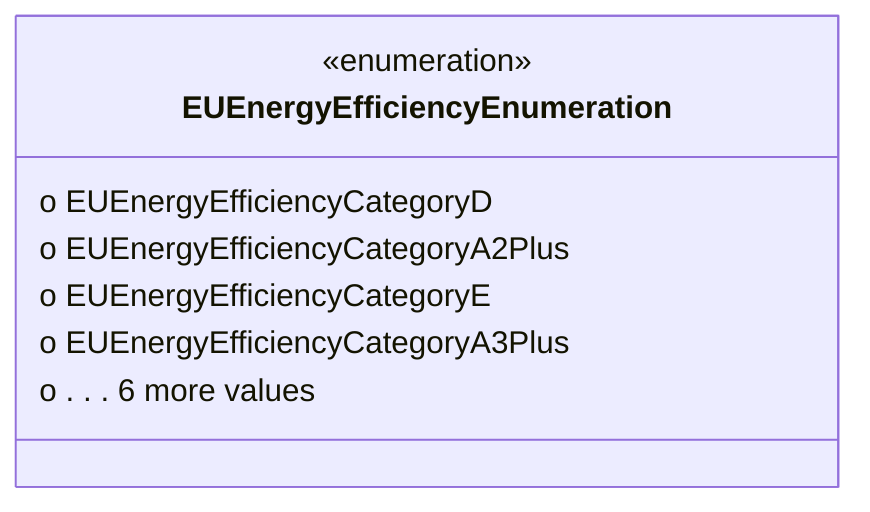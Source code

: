 classDiagram
  class EUEnergyEfficiencyEnumeration {
<<enumeration>>
  o EUEnergyEfficiencyCategoryD
  o EUEnergyEfficiencyCategoryA2Plus
  o EUEnergyEfficiencyCategoryE
  o EUEnergyEfficiencyCategoryA3Plus
  o . . . 6 more values
 }